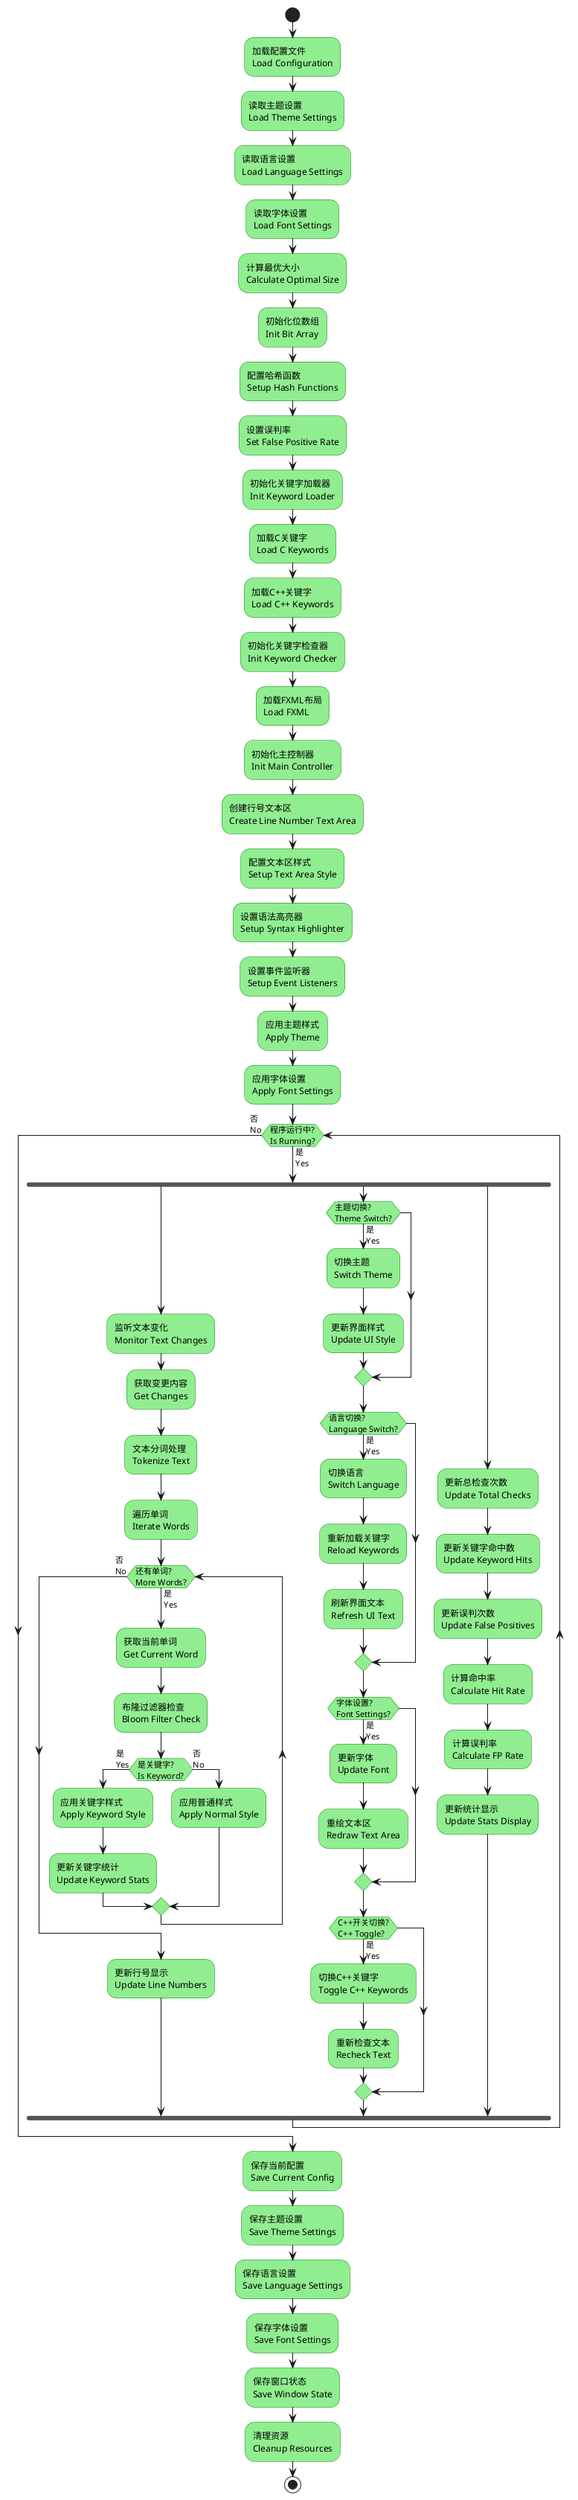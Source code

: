 @startuml 完整系统流程图

skinparam backgroundColor white
skinparam activity {
    BackgroundColor LightGreen
    BorderColor Green
    FontColor black
}

start
:加载配置文件\nLoad Configuration;
:读取主题设置\nLoad Theme Settings;
:读取语言设置\nLoad Language Settings;
:读取字体设置\nLoad Font Settings;

:计算最优大小\nCalculate Optimal Size;
:初始化位数组\nInit Bit Array;
:配置哈希函数\nSetup Hash Functions;
:设置误判率\nSet False Positive Rate;

:初始化关键字加载器\nInit Keyword Loader;
:加载C关键字\nLoad C Keywords;
:加载C++关键字\nLoad C++ Keywords;
:初始化关键字检查器\nInit Keyword Checker;

:加载FXML布局\nLoad FXML;
:初始化主控制器\nInit Main Controller;
:创建行号文本区\nCreate Line Number Text Area;
:配置文本区样式\nSetup Text Area Style;
:设置语法高亮器\nSetup Syntax Highlighter;
:设置事件监听器\nSetup Event Listeners;
:应用主题样式\nApply Theme;
:应用字体设置\nApply Font Settings;

while (程序运行中?\nIs Running?) is (是\nYes)
    fork
        :监听文本变化\nMonitor Text Changes;
        :获取变更内容\nGet Changes;
        :文本分词处理\nTokenize Text;
        :遍历单词\nIterate Words;
        while (还有单词?\nMore Words?) is (是\nYes)
            :获取当前单词\nGet Current Word;
            :布隆过滤器检查\nBloom Filter Check;
            if (是关键字?\nIs Keyword?) then (是\nYes)
                :应用关键字样式\nApply Keyword Style;
                :更新关键字统计\nUpdate Keyword Stats;
            else (否\nNo)
                :应用普通样式\nApply Normal Style;
            endif
        endwhile (否\nNo)
        :更新行号显示\nUpdate Line Numbers;

    fork again
        if (主题切换?\nTheme Switch?) then (是\nYes)
            :切换主题\nSwitch Theme;
            :更新界面样式\nUpdate UI Style;
        endif
        if (语言切换?\nLanguage Switch?) then (是\nYes)
            :切换语言\nSwitch Language;
            :重新加载关键字\nReload Keywords;
            :刷新界面文本\nRefresh UI Text;
        endif
        if (字体设置?\nFont Settings?) then (是\nYes)
            :更新字体\nUpdate Font;
            :重绘文本区\nRedraw Text Area;
        endif
        if (C++开关切换?\nC++ Toggle?) then (是\nYes)
            :切换C++关键字\nToggle C++ Keywords;
            :重新检查文本\nRecheck Text;
        endif

    fork again
        :更新总检查次数\nUpdate Total Checks;
        :更新关键字命中数\nUpdate Keyword Hits;
        :更新误判次数\nUpdate False Positives;
        :计算命中率\nCalculate Hit Rate;
        :计算误判率\nCalculate FP Rate;
        :更新统计显示\nUpdate Stats Display;
    end fork
endwhile (否\nNo)

:保存当前配置\nSave Current Config;
:保存主题设置\nSave Theme Settings;
:保存语言设置\nSave Language Settings;
:保存字体设置\nSave Font Settings;
:保存窗口状态\nSave Window State;
:清理资源\nCleanup Resources;

stop

@enduml
